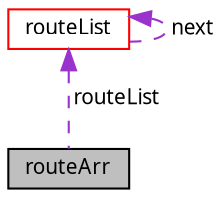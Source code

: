digraph "routeArr"
{
  edge [fontname="Verdana",fontsize="10",labelfontname="Verdana",labelfontsize="10"];
  node [fontname="Verdana",fontsize="10",shape=record];
  Node1 [label="routeArr",height=0.2,width=0.4,color="black", fillcolor="grey75", style="filled", fontcolor="black"];
  Node2 -> Node1 [dir="back",color="darkorchid3",fontsize="10",style="dashed",label=" routeList" ,fontname="Verdana"];
  Node2 [label="routeList",height=0.2,width=0.4,color="red", fillcolor="white", style="filled",URL="$structrouteList.html",tooltip="Structure storing route from given city. "];
  Node2 -> Node2 [dir="back",color="darkorchid3",fontsize="10",style="dashed",label=" next" ,fontname="Verdana"];
}
